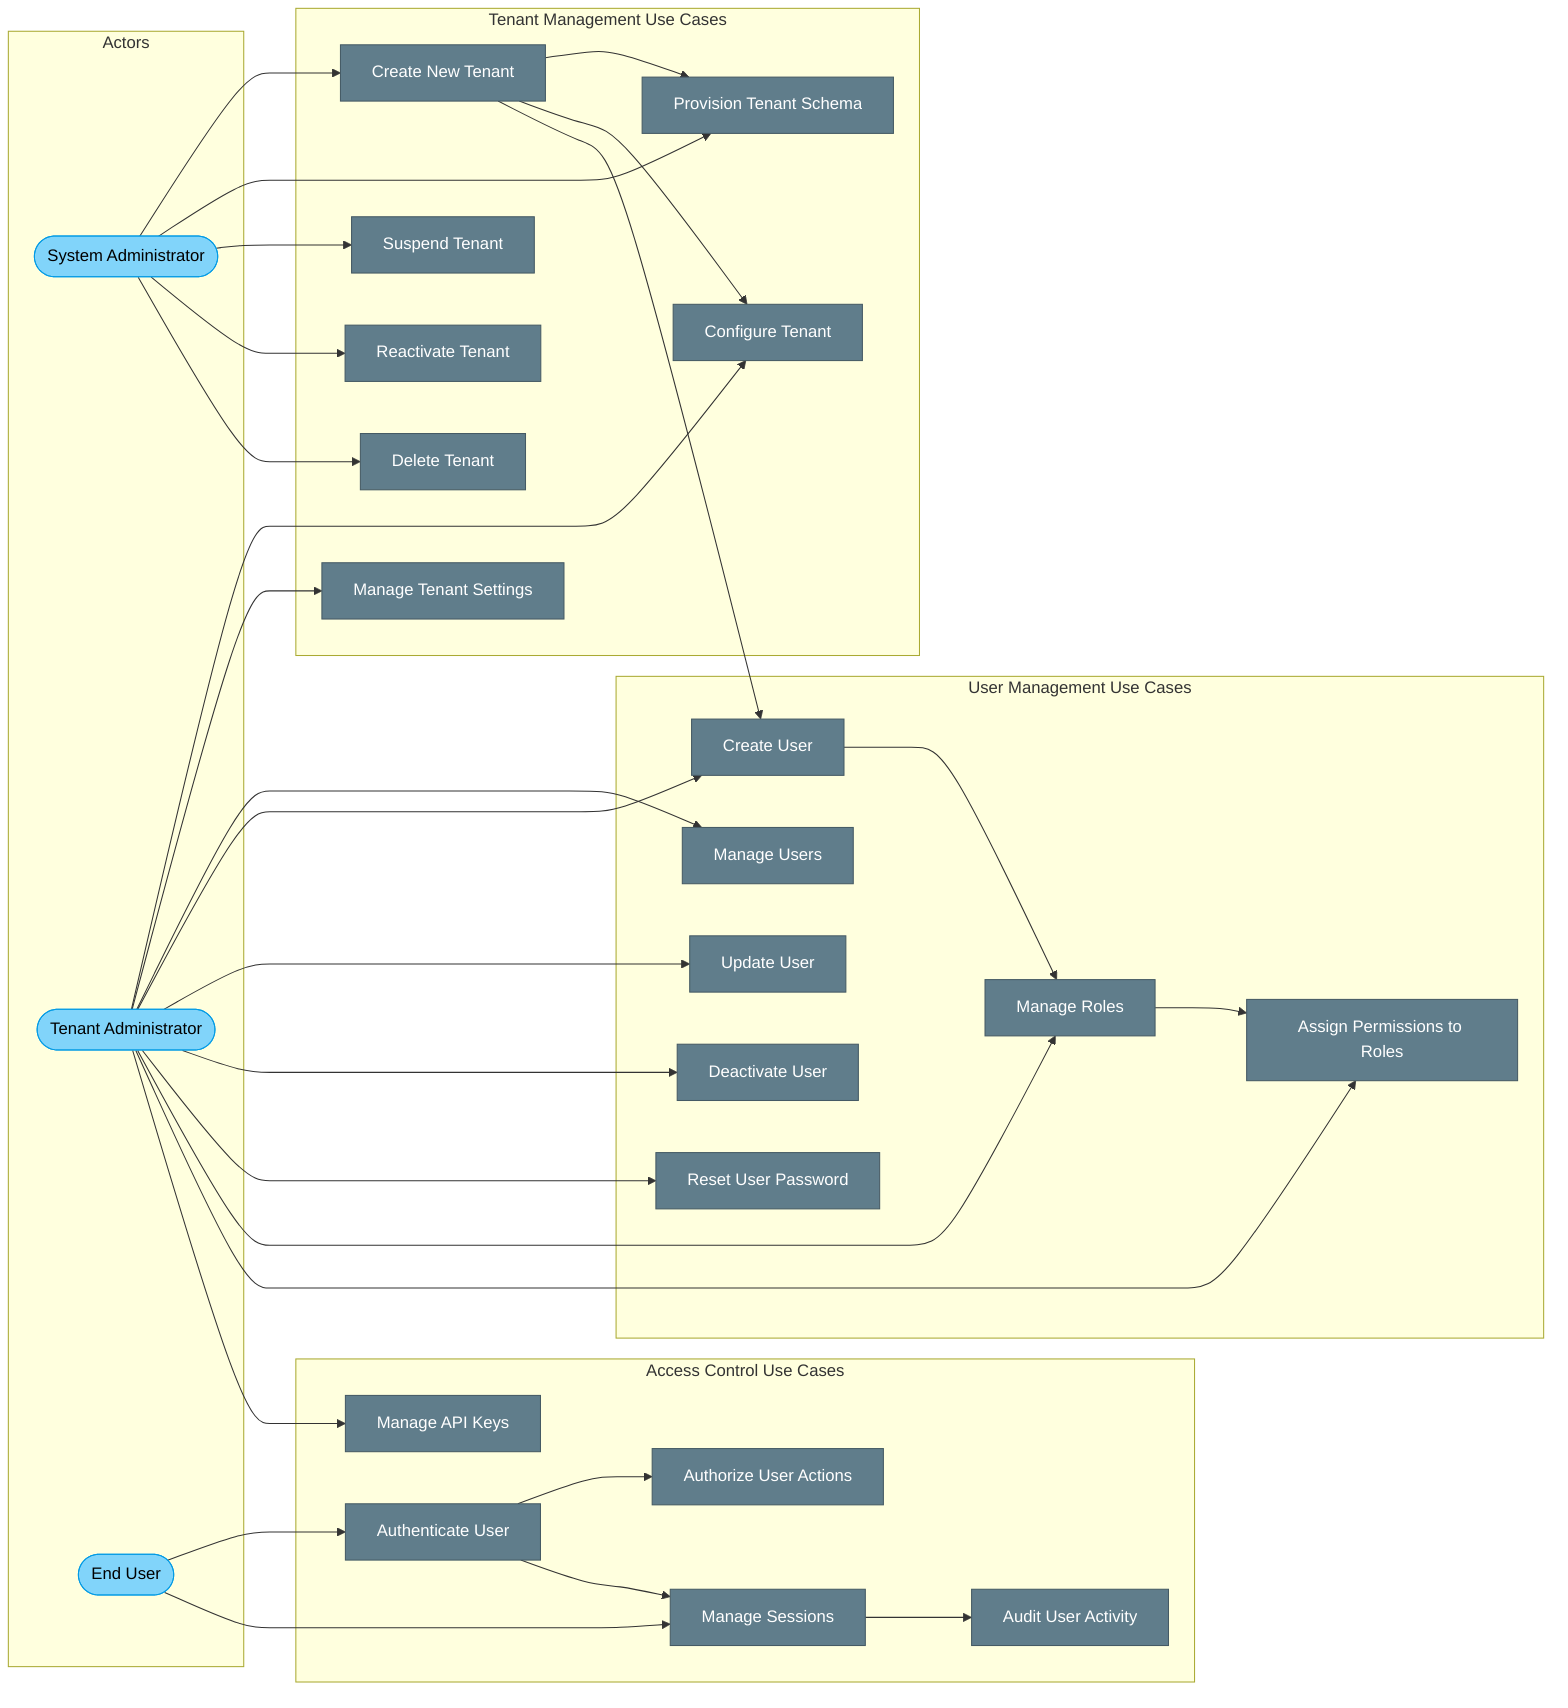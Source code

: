 graph LR
    %% Actor definitions
    subgraph Actors
        SA([System Administrator])
        TA([Tenant Administrator])
        EU([End User])
    end
    
    %% Use cases
    subgraph TenantManagementUseCases["Tenant Management Use Cases"]
        UC1[Create New Tenant]:::core
        UC2[Configure Tenant]:::core
        UC3[Provision Tenant Schema]:::core
        UC4[Manage Tenant Settings]:::core
        UC5[Suspend Tenant]:::core
        UC6[Reactivate Tenant]:::core
        UC7[Delete Tenant]:::core
    end
    
    subgraph UserManagementUseCases["User Management Use Cases"]
        UC8[Manage Users]:::core
        UC9[Create User]:::core
        UC10[Update User]:::core
        UC11[Deactivate User]:::core
        UC12[Reset User Password]:::core
        UC13[Manage Roles]:::core
        UC14[Assign Permissions to Roles]:::core
    end
    
    subgraph AccessControlUseCases["Access Control Use Cases"]
        UC15[Authenticate User]:::core
        UC16[Authorize User Actions]:::core
        UC17[Manage API Keys]:::core
        UC18[Manage Sessions]:::core
        UC19[Audit User Activity]:::core
    end
    
    %% Actor to Use Case connections
    SA --> UC1
    SA --> UC3
    SA --> UC5
    SA --> UC6
    SA --> UC7
    
    TA --> UC2
    TA --> UC4
    TA --> UC8
    TA --> UC9
    TA --> UC10
    TA --> UC11
    TA --> UC12
    TA --> UC13
    TA --> UC14
    TA --> UC17
    
    EU --> UC15
    EU --> UC18
    
    %% Use Case relationships
    UC1 --> UC3
    UC1 --> UC2
    UC1 --> UC9
    UC9 --> UC13
    UC13 --> UC14
    UC15 --> UC16
    UC15 --> UC18
    UC18 --> UC19
    
    %% Styling
    classDef core fill:#607D8B,stroke:#455A64,color:white
    classDef actor fill:#81D4FA,stroke:#039BE5,color:black
    
    class SA,TA,EU actor